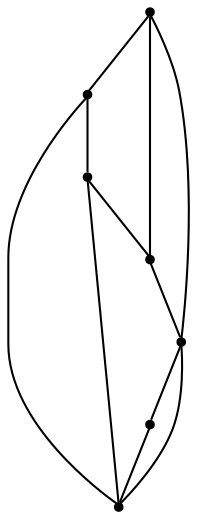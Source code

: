 graph {
  node [shape=point,comment="{\"directed\":false,\"doi\":\"10.1007/3-540-44541-2_25\",\"figure\":\"4 (3)\"}"]

  v0 [pos="1836.7499987284343,2528.285771324521"]
  v1 [pos="1496.7499732971191,2570.7856314522883"]
  v2 [pos="1709.2499732971191,2528.285771324521"]
  v3 [pos="1751.7500241597495,2443.2857331775485"]
  v4 [pos="1709.2499732971191,2656.035723005022"]
  v5 [pos="1624.2499987284343,2570.785631452288"]
  v6 [pos="1496.7499732971191,2443.2857331775485"]

  v0 -- v1 [id="-1",pos="1836.7499987284343,2528.285771324521 1836.7083231608074,2528.4732636951267 1755.2374521891277,2484.602464948382 1709.1500600179038,2485.956428164528 1630.662536621094,2488.2607596261164 1496.5499877929688,2570.9941682361423 1496.7499732971191,2570.7856314522883"]
  v1 -- v6 [id="-2",pos="1496.7499732971191,2570.7856314522883 1496.5499877929688,2507.214973086403 1496.5499877929688,2507.214973086403 1496.5499877929688,2507.214973086403 1496.7499732971191,2443.2857331775485 1496.7499732971191,2443.2857331775485 1496.7499732971191,2443.2857331775485"]
  v6 -- v3 [id="-3",pos="1496.7499732971191,2443.2857331775485 1751.7500241597495,2443.2857331775485 1751.7500241597495,2443.2857331775485 1751.7500241597495,2443.2857331775485"]
  v5 -- v1 [id="-4",pos="1624.2499987284343,2570.785631452288 1496.7499732971191,2570.7856314522883 1496.7499732971191,2570.7856314522883 1496.7499732971191,2570.7856314522883"]
  v4 -- v5 [id="-5",pos="1709.2499732971191,2656.035723005022 1624.2499987284343,2570.785631452288 1624.2499987284343,2570.785631452288 1624.2499987284343,2570.785631452288"]
  v2 -- v5 [id="-6",pos="1709.2499732971191,2528.285771324521 1624.2499987284343,2570.785631452288 1624.2499987284343,2570.785631452288 1624.2499987284343,2570.785631452288"]
  v2 -- v4 [id="-7",pos="1709.2499732971191,2528.285771324521 1709.2499732971191,2656.035723005022 1709.2499732971191,2656.035723005022 1709.2499732971191,2656.035723005022"]
  v3 -- v2 [id="-8",pos="1751.7500241597495,2443.2857331775485 1709.2499732971191,2528.285771324521 1709.2499732971191,2528.285771324521 1709.2499732971191,2528.285771324521"]
  v3 -- v0 [id="-9",pos="1751.7500241597495,2443.2857331775485 1836.7499987284343,2528.285771324521 1836.7499987284343,2528.285771324521 1836.7499987284343,2528.285771324521"]
  v0 -- v2 [id="-10",pos="1836.7499987284343,2528.285771324521 1709.2499732971191,2528.285771324521 1709.2499732971191,2528.285771324521 1709.2499732971191,2528.285771324521"]
  v5 -- v6 [id="-11",pos="1624.2499987284343,2570.785631452288 1496.7499732971191,2443.2857331775485 1496.7499732971191,2443.2857331775485 1496.7499732971191,2443.2857331775485"]
}